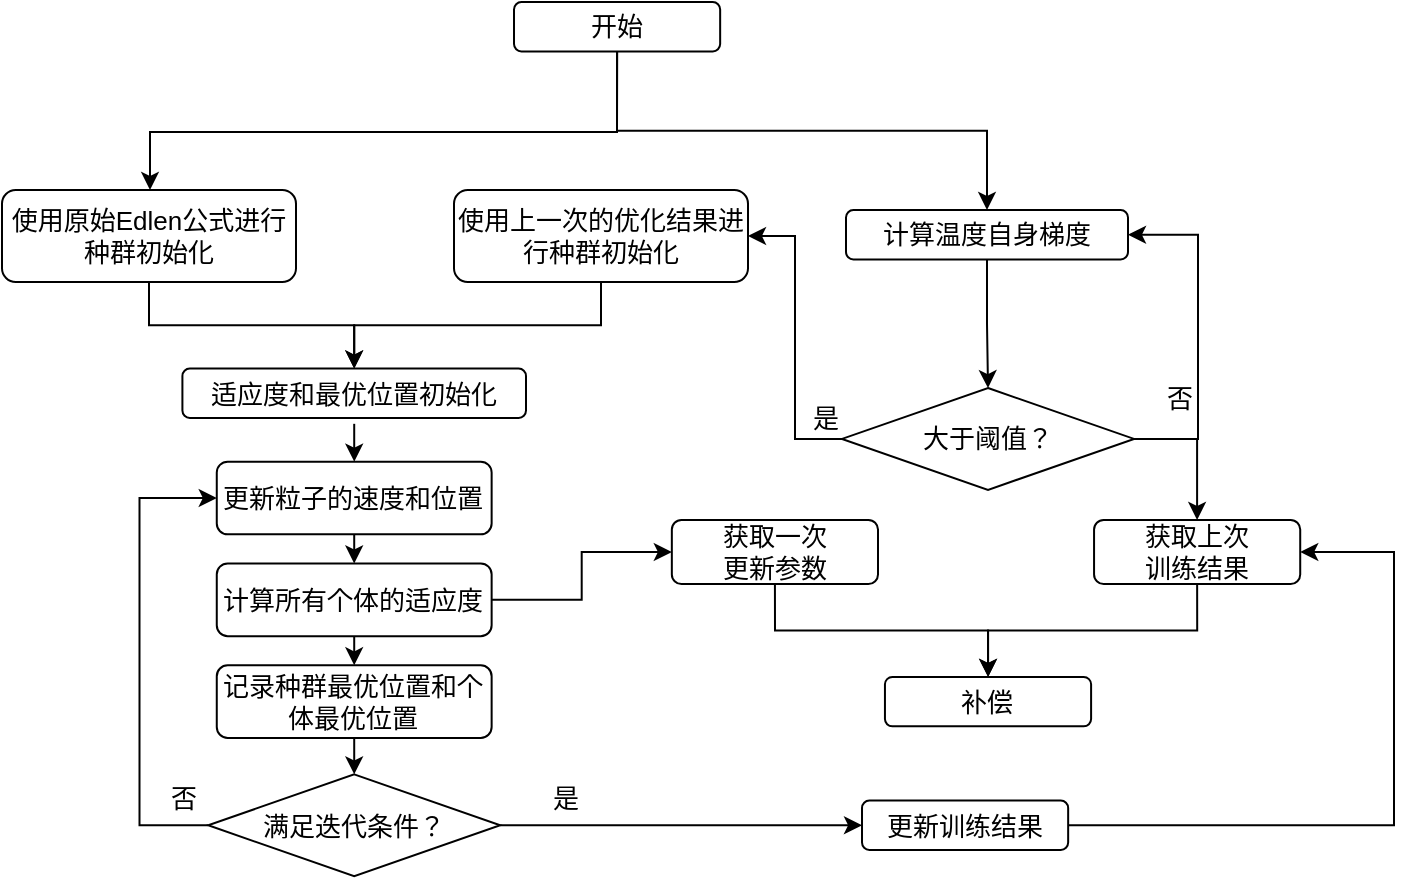 <mxfile version="15.8.4" type="device"><diagram id="IZWY_L6Moki7tL3qVHoj" name="第 1 页"><mxGraphModel dx="1422" dy="865" grid="0" gridSize="10" guides="1" tooltips="1" connect="1" arrows="1" fold="1" page="1" pageScale="1" pageWidth="2336" pageHeight="1654" background="none" math="0" shadow="0"><root><mxCell id="0"/><mxCell id="1" parent="0"/><mxCell id="PzM-OvvrQmsbddVkVoJy-16" style="edgeStyle=orthogonalEdgeStyle;rounded=0;orthogonalLoop=1;jettySize=auto;html=1;exitX=1;exitY=0.5;exitDx=0;exitDy=0;" edge="1" parent="1" source="vW0n3XiyDkzpf7aCEFqr-7" target="vW0n3XiyDkzpf7aCEFqr-16"><mxGeometry relative="1" as="geometry"/></mxCell><mxCell id="vW0n3XiyDkzpf7aCEFqr-7" value="&lt;font style=&quot;font-size: 13px&quot;&gt;满足迭代条件？&lt;/font&gt;" style="rhombus;whiteSpace=wrap;html=1;container=0;" parent="1" vertex="1"><mxGeometry x="201.09" y="576.182" width="146.026" height="50.909" as="geometry"/></mxCell><mxCell id="PzM-OvvrQmsbddVkVoJy-13" style="edgeStyle=orthogonalEdgeStyle;rounded=0;orthogonalLoop=1;jettySize=auto;html=1;exitX=0.5;exitY=1;exitDx=0;exitDy=0;" edge="1" parent="1" source="vW0n3XiyDkzpf7aCEFqr-9" target="vW0n3XiyDkzpf7aCEFqr-10"><mxGeometry relative="1" as="geometry"><Array as="points"><mxPoint x="406" y="255"/><mxPoint x="172" y="255"/></Array></mxGeometry></mxCell><mxCell id="PzM-OvvrQmsbddVkVoJy-35" style="edgeStyle=orthogonalEdgeStyle;rounded=0;orthogonalLoop=1;jettySize=auto;html=1;exitX=0.5;exitY=1;exitDx=0;exitDy=0;" edge="1" parent="1" source="vW0n3XiyDkzpf7aCEFqr-9" target="PzM-OvvrQmsbddVkVoJy-2"><mxGeometry relative="1" as="geometry"/></mxCell><mxCell id="vW0n3XiyDkzpf7aCEFqr-9" value="&lt;font style=&quot;font-size: 13px&quot;&gt;开始&lt;/font&gt;" style="rounded=1;whiteSpace=wrap;html=1;container=0;" parent="1" vertex="1"><mxGeometry x="354.004" y="190" width="103.077" height="24.727" as="geometry"/></mxCell><mxCell id="PzM-OvvrQmsbddVkVoJy-15" style="edgeStyle=orthogonalEdgeStyle;rounded=0;orthogonalLoop=1;jettySize=auto;html=1;exitX=0.5;exitY=1;exitDx=0;exitDy=0;" edge="1" parent="1" source="vW0n3XiyDkzpf7aCEFqr-10" target="vW0n3XiyDkzpf7aCEFqr-12"><mxGeometry relative="1" as="geometry"/></mxCell><mxCell id="vW0n3XiyDkzpf7aCEFqr-10" value="&lt;font style=&quot;font-size: 13px&quot;&gt;使用原始Edlen公式进行种群初始化&lt;/font&gt;" style="rounded=1;whiteSpace=wrap;html=1;container=0;" parent="1" vertex="1"><mxGeometry x="98" y="284" width="147" height="46" as="geometry"/></mxCell><mxCell id="vW0n3XiyDkzpf7aCEFqr-19" style="edgeStyle=orthogonalEdgeStyle;rounded=0;orthogonalLoop=1;jettySize=auto;html=1;exitX=0.5;exitY=1;exitDx=0;exitDy=0;entryX=0.5;entryY=0;entryDx=0;entryDy=0;fontSize=15;" parent="1" target="vW0n3XiyDkzpf7aCEFqr-13" edge="1"><mxGeometry relative="1" as="geometry"><mxPoint x="274.103" y="400.909" as="sourcePoint"/></mxGeometry></mxCell><mxCell id="vW0n3XiyDkzpf7aCEFqr-12" value="&lt;font style=&quot;font-size: 13px&quot;&gt;适应度和最优位置初始化&lt;/font&gt;" style="rounded=1;whiteSpace=wrap;html=1;container=0;" parent="1" vertex="1"><mxGeometry x="188.205" y="373.273" width="171.795" height="24.727" as="geometry"/></mxCell><mxCell id="vW0n3XiyDkzpf7aCEFqr-13" value="&lt;font style=&quot;font-size: 13px&quot;&gt;更新粒子的速度和位置&lt;/font&gt;" style="rounded=1;whiteSpace=wrap;html=1;container=0;" parent="1" vertex="1"><mxGeometry x="205.385" y="419.818" width="137.436" height="36.364" as="geometry"/></mxCell><mxCell id="vW0n3XiyDkzpf7aCEFqr-24" style="edgeStyle=orthogonalEdgeStyle;rounded=0;orthogonalLoop=1;jettySize=auto;html=1;exitX=0;exitY=0.5;exitDx=0;exitDy=0;entryX=0;entryY=0.5;entryDx=0;entryDy=0;fontSize=15;" parent="1" source="vW0n3XiyDkzpf7aCEFqr-7" target="vW0n3XiyDkzpf7aCEFqr-13" edge="1"><mxGeometry relative="1" as="geometry"><Array as="points"><mxPoint x="166.731" y="601.636"/><mxPoint x="166.731" y="438"/></Array></mxGeometry></mxCell><mxCell id="PzM-OvvrQmsbddVkVoJy-21" style="edgeStyle=orthogonalEdgeStyle;rounded=0;orthogonalLoop=1;jettySize=auto;html=1;exitX=1;exitY=0.5;exitDx=0;exitDy=0;entryX=0;entryY=0.5;entryDx=0;entryDy=0;" edge="1" parent="1" source="vW0n3XiyDkzpf7aCEFqr-14" target="PzM-OvvrQmsbddVkVoJy-18"><mxGeometry relative="1" as="geometry"/></mxCell><mxCell id="vW0n3XiyDkzpf7aCEFqr-14" value="&lt;font style=&quot;font-size: 13px&quot;&gt;计算所有个体的适应度&lt;/font&gt;" style="rounded=1;whiteSpace=wrap;html=1;container=0;" parent="1" vertex="1"><mxGeometry x="205.385" y="470.727" width="137.436" height="36.364" as="geometry"/></mxCell><mxCell id="wb7cPWXcUihIMqPbkgGP-2" style="edgeStyle=orthogonalEdgeStyle;rounded=0;orthogonalLoop=1;jettySize=auto;html=1;exitX=0.5;exitY=1;exitDx=0;exitDy=0;entryX=0.5;entryY=0;entryDx=0;entryDy=0;" parent="1" source="vW0n3XiyDkzpf7aCEFqr-13" target="vW0n3XiyDkzpf7aCEFqr-14" edge="1"><mxGeometry relative="1" as="geometry"/></mxCell><mxCell id="wb7cPWXcUihIMqPbkgGP-4" style="edgeStyle=orthogonalEdgeStyle;rounded=0;orthogonalLoop=1;jettySize=auto;html=1;exitX=0.5;exitY=1;exitDx=0;exitDy=0;entryX=0.5;entryY=0;entryDx=0;entryDy=0;" parent="1" source="vW0n3XiyDkzpf7aCEFqr-15" target="vW0n3XiyDkzpf7aCEFqr-7" edge="1"><mxGeometry relative="1" as="geometry"/></mxCell><mxCell id="vW0n3XiyDkzpf7aCEFqr-15" value="&lt;font style=&quot;font-size: 13px&quot;&gt;记录种群最优位置和个体最优位置&lt;/font&gt;" style="rounded=1;whiteSpace=wrap;html=1;container=0;" parent="1" vertex="1"><mxGeometry x="205.385" y="521.636" width="137.436" height="36.364" as="geometry"/></mxCell><mxCell id="wb7cPWXcUihIMqPbkgGP-3" style="edgeStyle=orthogonalEdgeStyle;rounded=0;orthogonalLoop=1;jettySize=auto;html=1;exitX=0.5;exitY=1;exitDx=0;exitDy=0;entryX=0.5;entryY=0;entryDx=0;entryDy=0;" parent="1" source="vW0n3XiyDkzpf7aCEFqr-14" target="vW0n3XiyDkzpf7aCEFqr-15" edge="1"><mxGeometry relative="1" as="geometry"/></mxCell><mxCell id="PzM-OvvrQmsbddVkVoJy-30" style="edgeStyle=orthogonalEdgeStyle;rounded=0;orthogonalLoop=1;jettySize=auto;html=1;exitX=1;exitY=0.5;exitDx=0;exitDy=0;entryX=1;entryY=0.5;entryDx=0;entryDy=0;startArrow=none;" edge="1" parent="1" source="vW0n3XiyDkzpf7aCEFqr-16" target="PzM-OvvrQmsbddVkVoJy-28"><mxGeometry relative="1" as="geometry"><mxPoint x="481.081" y="601.636" as="sourcePoint"/><Array as="points"><mxPoint x="794" y="602"/><mxPoint x="794" y="465"/></Array></mxGeometry></mxCell><mxCell id="vW0n3XiyDkzpf7aCEFqr-25" value="&lt;font style=&quot;font-size: 13px&quot;&gt;是&lt;/font&gt;" style="text;html=1;strokeColor=none;fillColor=none;align=center;verticalAlign=middle;whiteSpace=wrap;rounded=0;fontSize=15;container=0;" parent="1" vertex="1"><mxGeometry x="353.999" y="576.183" width="51.538" height="21.818" as="geometry"/></mxCell><mxCell id="vW0n3XiyDkzpf7aCEFqr-26" value="&lt;font style=&quot;font-size: 13px&quot;&gt;否&lt;/font&gt;" style="text;html=1;strokeColor=none;fillColor=none;align=center;verticalAlign=middle;whiteSpace=wrap;rounded=0;fontSize=15;container=0;" parent="1" vertex="1"><mxGeometry x="661" y="376.183" width="51.538" height="21.818" as="geometry"/></mxCell><mxCell id="PzM-OvvrQmsbddVkVoJy-6" style="edgeStyle=orthogonalEdgeStyle;rounded=0;orthogonalLoop=1;jettySize=auto;html=1;exitX=0.5;exitY=1;exitDx=0;exitDy=0;entryX=0.5;entryY=0;entryDx=0;entryDy=0;" edge="1" parent="1" source="PzM-OvvrQmsbddVkVoJy-2" target="PzM-OvvrQmsbddVkVoJy-5"><mxGeometry relative="1" as="geometry"/></mxCell><mxCell id="PzM-OvvrQmsbddVkVoJy-2" value="&lt;font style=&quot;font-size: 13px&quot;&gt;计算温度自身梯度&lt;/font&gt;" style="rounded=1;whiteSpace=wrap;html=1;container=0;" vertex="1" parent="1"><mxGeometry x="520" y="294" width="141" height="24.73" as="geometry"/></mxCell><mxCell id="PzM-OvvrQmsbddVkVoJy-7" style="edgeStyle=orthogonalEdgeStyle;rounded=0;orthogonalLoop=1;jettySize=auto;html=1;exitX=1;exitY=0.5;exitDx=0;exitDy=0;entryX=1;entryY=0.5;entryDx=0;entryDy=0;" edge="1" parent="1" source="PzM-OvvrQmsbddVkVoJy-5" target="PzM-OvvrQmsbddVkVoJy-2"><mxGeometry relative="1" as="geometry"><Array as="points"><mxPoint x="696" y="409"/><mxPoint x="696" y="306"/></Array></mxGeometry></mxCell><mxCell id="PzM-OvvrQmsbddVkVoJy-17" style="edgeStyle=orthogonalEdgeStyle;rounded=0;orthogonalLoop=1;jettySize=auto;html=1;exitX=0;exitY=0.5;exitDx=0;exitDy=0;entryX=1;entryY=0.5;entryDx=0;entryDy=0;" edge="1" parent="1" source="PzM-OvvrQmsbddVkVoJy-5" target="PzM-OvvrQmsbddVkVoJy-12"><mxGeometry relative="1" as="geometry"/></mxCell><mxCell id="PzM-OvvrQmsbddVkVoJy-32" style="edgeStyle=orthogonalEdgeStyle;rounded=0;orthogonalLoop=1;jettySize=auto;html=1;exitX=1;exitY=0.5;exitDx=0;exitDy=0;" edge="1" parent="1" source="PzM-OvvrQmsbddVkVoJy-5" target="PzM-OvvrQmsbddVkVoJy-28"><mxGeometry relative="1" as="geometry"/></mxCell><mxCell id="PzM-OvvrQmsbddVkVoJy-5" value="&lt;font style=&quot;font-size: 13px&quot;&gt;大于阈值？&lt;/font&gt;" style="rhombus;whiteSpace=wrap;html=1;container=0;" vertex="1" parent="1"><mxGeometry x="518.0" y="383.012" width="146.026" height="50.909" as="geometry"/></mxCell><mxCell id="PzM-OvvrQmsbddVkVoJy-10" value="&lt;font style=&quot;font-size: 13px&quot;&gt;是&lt;/font&gt;" style="text;html=1;strokeColor=none;fillColor=none;align=center;verticalAlign=middle;whiteSpace=wrap;rounded=0;fontSize=15;container=0;" vertex="1" parent="1"><mxGeometry x="484.459" y="386.003" width="51.538" height="21.818" as="geometry"/></mxCell><mxCell id="PzM-OvvrQmsbddVkVoJy-14" style="edgeStyle=orthogonalEdgeStyle;rounded=0;orthogonalLoop=1;jettySize=auto;html=1;exitX=0.5;exitY=1;exitDx=0;exitDy=0;" edge="1" parent="1" source="PzM-OvvrQmsbddVkVoJy-12" target="vW0n3XiyDkzpf7aCEFqr-12"><mxGeometry relative="1" as="geometry"/></mxCell><mxCell id="PzM-OvvrQmsbddVkVoJy-12" value="&lt;font style=&quot;font-size: 13px&quot;&gt;使用上一次的优化结果进行种群初始化&lt;/font&gt;" style="rounded=1;whiteSpace=wrap;html=1;container=0;" vertex="1" parent="1"><mxGeometry x="324" y="284" width="147" height="46" as="geometry"/></mxCell><mxCell id="PzM-OvvrQmsbddVkVoJy-37" style="edgeStyle=orthogonalEdgeStyle;rounded=0;orthogonalLoop=1;jettySize=auto;html=1;exitX=0.5;exitY=1;exitDx=0;exitDy=0;" edge="1" parent="1" source="PzM-OvvrQmsbddVkVoJy-18" target="PzM-OvvrQmsbddVkVoJy-19"><mxGeometry relative="1" as="geometry"/></mxCell><mxCell id="PzM-OvvrQmsbddVkVoJy-18" value="&lt;font style=&quot;font-size: 13px&quot;&gt;获取一次&lt;br&gt;更新参数&lt;/font&gt;" style="rounded=1;whiteSpace=wrap;html=1;container=0;" vertex="1" parent="1"><mxGeometry x="432.92" y="449" width="103.08" height="32" as="geometry"/></mxCell><mxCell id="PzM-OvvrQmsbddVkVoJy-19" value="&lt;span style=&quot;font-size: 13px&quot;&gt;补偿&lt;/span&gt;" style="rounded=1;whiteSpace=wrap;html=1;container=0;" vertex="1" parent="1"><mxGeometry x="539.474" y="527.453" width="103.077" height="24.727" as="geometry"/></mxCell><mxCell id="PzM-OvvrQmsbddVkVoJy-29" style="edgeStyle=orthogonalEdgeStyle;rounded=0;orthogonalLoop=1;jettySize=auto;html=1;exitX=0.5;exitY=1;exitDx=0;exitDy=0;entryX=0.5;entryY=0;entryDx=0;entryDy=0;" edge="1" parent="1" source="PzM-OvvrQmsbddVkVoJy-28" target="PzM-OvvrQmsbddVkVoJy-19"><mxGeometry relative="1" as="geometry"/></mxCell><mxCell id="PzM-OvvrQmsbddVkVoJy-28" value="&lt;font style=&quot;font-size: 13px&quot;&gt;获取上次&lt;br&gt;训练结果&lt;/font&gt;" style="rounded=1;whiteSpace=wrap;html=1;container=0;" vertex="1" parent="1"><mxGeometry x="644.03" y="449" width="103.08" height="32" as="geometry"/></mxCell><mxCell id="vW0n3XiyDkzpf7aCEFqr-16" value="&lt;font style=&quot;font-size: 13px&quot;&gt;更新训练结果&lt;/font&gt;" style="rounded=1;whiteSpace=wrap;html=1;container=0;" parent="1" vertex="1"><mxGeometry x="528.004" y="589.273" width="103.077" height="24.727" as="geometry"/></mxCell><mxCell id="PzM-OvvrQmsbddVkVoJy-38" value="&lt;font style=&quot;font-size: 13px&quot;&gt;否&lt;/font&gt;" style="text;html=1;strokeColor=none;fillColor=none;align=center;verticalAlign=middle;whiteSpace=wrap;rounded=0;fontSize=15;container=0;" vertex="1" parent="1"><mxGeometry x="162.999" y="576.183" width="51.538" height="21.818" as="geometry"/></mxCell></root></mxGraphModel></diagram></mxfile>